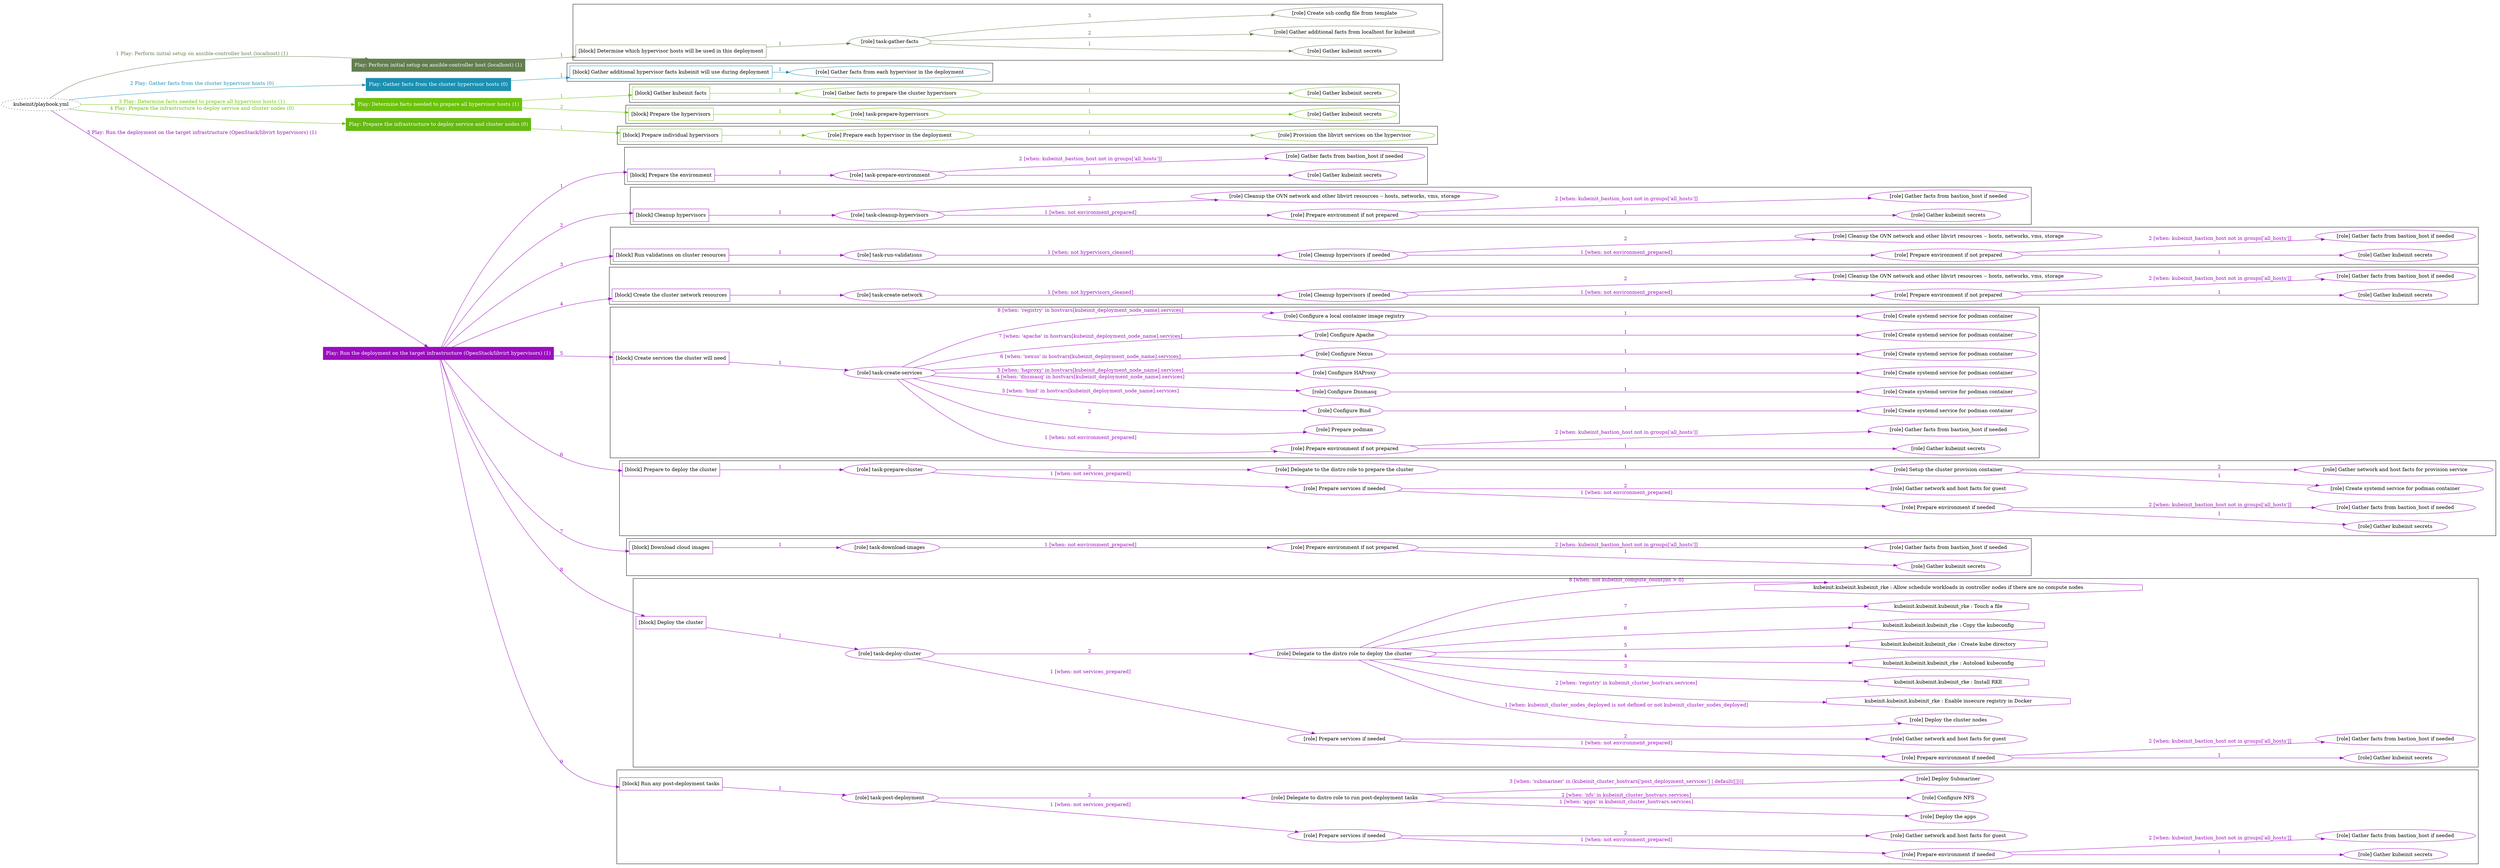 digraph {
	graph [concentrate=true ordering=in rankdir=LR ratio=fill]
	edge [esep=5 sep=10]
	"kubeinit/playbook.yml" [URL="/home/runner/work/kubeinit/kubeinit/kubeinit/playbook.yml" id=playbook_6aa95a38 style=dotted]
	"kubeinit/playbook.yml" -> play_023f2e2a [label="1 Play: Perform initial setup on ansible-controller host (localhost) (1)" color="#627e4e" fontcolor="#627e4e" id=edge_play_023f2e2a labeltooltip="1 Play: Perform initial setup on ansible-controller host (localhost) (1)" tooltip="1 Play: Perform initial setup on ansible-controller host (localhost) (1)"]
	subgraph "Play: Perform initial setup on ansible-controller host (localhost) (1)" {
		play_023f2e2a [label="Play: Perform initial setup on ansible-controller host (localhost) (1)" URL="/home/runner/work/kubeinit/kubeinit/kubeinit/playbook.yml" color="#627e4e" fontcolor="#ffffff" id=play_023f2e2a shape=box style=filled tooltip=localhost]
		play_023f2e2a -> block_2e078251 [label=1 color="#627e4e" fontcolor="#627e4e" id=edge_block_2e078251 labeltooltip=1 tooltip=1]
		subgraph cluster_block_2e078251 {
			block_2e078251 [label="[block] Determine which hypervisor hosts will be used in this deployment" URL="/home/runner/work/kubeinit/kubeinit/kubeinit/playbook.yml" color="#627e4e" id=block_2e078251 labeltooltip="Determine which hypervisor hosts will be used in this deployment" shape=box tooltip="Determine which hypervisor hosts will be used in this deployment"]
			block_2e078251 -> role_6720a172 [label="1 " color="#627e4e" fontcolor="#627e4e" id=edge_role_6720a172 labeltooltip="1 " tooltip="1 "]
			subgraph "task-gather-facts" {
				role_6720a172 [label="[role] task-gather-facts" URL="/home/runner/work/kubeinit/kubeinit/kubeinit/playbook.yml" color="#627e4e" id=role_6720a172 tooltip="task-gather-facts"]
				role_6720a172 -> role_5cf2b50c [label="1 " color="#627e4e" fontcolor="#627e4e" id=edge_role_5cf2b50c labeltooltip="1 " tooltip="1 "]
				subgraph "Gather kubeinit secrets" {
					role_5cf2b50c [label="[role] Gather kubeinit secrets" URL="/home/runner/.ansible/collections/ansible_collections/kubeinit/kubeinit/roles/kubeinit_prepare/tasks/build_hypervisors_group.yml" color="#627e4e" id=role_5cf2b50c tooltip="Gather kubeinit secrets"]
				}
				role_6720a172 -> role_8bf549d3 [label="2 " color="#627e4e" fontcolor="#627e4e" id=edge_role_8bf549d3 labeltooltip="2 " tooltip="2 "]
				subgraph "Gather additional facts from localhost for kubeinit" {
					role_8bf549d3 [label="[role] Gather additional facts from localhost for kubeinit" URL="/home/runner/.ansible/collections/ansible_collections/kubeinit/kubeinit/roles/kubeinit_prepare/tasks/build_hypervisors_group.yml" color="#627e4e" id=role_8bf549d3 tooltip="Gather additional facts from localhost for kubeinit"]
				}
				role_6720a172 -> role_19957860 [label="3 " color="#627e4e" fontcolor="#627e4e" id=edge_role_19957860 labeltooltip="3 " tooltip="3 "]
				subgraph "Create ssh config file from template" {
					role_19957860 [label="[role] Create ssh config file from template" URL="/home/runner/.ansible/collections/ansible_collections/kubeinit/kubeinit/roles/kubeinit_prepare/tasks/build_hypervisors_group.yml" color="#627e4e" id=role_19957860 tooltip="Create ssh config file from template"]
				}
			}
		}
	}
	"kubeinit/playbook.yml" -> play_3ab538ee [label="2 Play: Gather facts from the cluster hypervisor hosts (0)" color="#1b8fb1" fontcolor="#1b8fb1" id=edge_play_3ab538ee labeltooltip="2 Play: Gather facts from the cluster hypervisor hosts (0)" tooltip="2 Play: Gather facts from the cluster hypervisor hosts (0)"]
	subgraph "Play: Gather facts from the cluster hypervisor hosts (0)" {
		play_3ab538ee [label="Play: Gather facts from the cluster hypervisor hosts (0)" URL="/home/runner/work/kubeinit/kubeinit/kubeinit/playbook.yml" color="#1b8fb1" fontcolor="#ffffff" id=play_3ab538ee shape=box style=filled tooltip="Play: Gather facts from the cluster hypervisor hosts (0)"]
		play_3ab538ee -> block_a1a06da7 [label=1 color="#1b8fb1" fontcolor="#1b8fb1" id=edge_block_a1a06da7 labeltooltip=1 tooltip=1]
		subgraph cluster_block_a1a06da7 {
			block_a1a06da7 [label="[block] Gather additional hypervisor facts kubeinit will use during deployment" URL="/home/runner/work/kubeinit/kubeinit/kubeinit/playbook.yml" color="#1b8fb1" id=block_a1a06da7 labeltooltip="Gather additional hypervisor facts kubeinit will use during deployment" shape=box tooltip="Gather additional hypervisor facts kubeinit will use during deployment"]
			block_a1a06da7 -> role_48fa3397 [label="1 " color="#1b8fb1" fontcolor="#1b8fb1" id=edge_role_48fa3397 labeltooltip="1 " tooltip="1 "]
			subgraph "Gather facts from each hypervisor in the deployment" {
				role_48fa3397 [label="[role] Gather facts from each hypervisor in the deployment" URL="/home/runner/work/kubeinit/kubeinit/kubeinit/playbook.yml" color="#1b8fb1" id=role_48fa3397 tooltip="Gather facts from each hypervisor in the deployment"]
			}
		}
	}
	"kubeinit/playbook.yml" -> play_9a60cc6b [label="3 Play: Determine facts needed to prepare all hypervisor hosts (1)" color="#6bc20a" fontcolor="#6bc20a" id=edge_play_9a60cc6b labeltooltip="3 Play: Determine facts needed to prepare all hypervisor hosts (1)" tooltip="3 Play: Determine facts needed to prepare all hypervisor hosts (1)"]
	subgraph "Play: Determine facts needed to prepare all hypervisor hosts (1)" {
		play_9a60cc6b [label="Play: Determine facts needed to prepare all hypervisor hosts (1)" URL="/home/runner/work/kubeinit/kubeinit/kubeinit/playbook.yml" color="#6bc20a" fontcolor="#ffffff" id=play_9a60cc6b shape=box style=filled tooltip=localhost]
		play_9a60cc6b -> block_4eb46446 [label=1 color="#6bc20a" fontcolor="#6bc20a" id=edge_block_4eb46446 labeltooltip=1 tooltip=1]
		subgraph cluster_block_4eb46446 {
			block_4eb46446 [label="[block] Gather kubeinit facts" URL="/home/runner/work/kubeinit/kubeinit/kubeinit/playbook.yml" color="#6bc20a" id=block_4eb46446 labeltooltip="Gather kubeinit facts" shape=box tooltip="Gather kubeinit facts"]
			block_4eb46446 -> role_22dc2eaa [label="1 " color="#6bc20a" fontcolor="#6bc20a" id=edge_role_22dc2eaa labeltooltip="1 " tooltip="1 "]
			subgraph "Gather facts to prepare the cluster hypervisors" {
				role_22dc2eaa [label="[role] Gather facts to prepare the cluster hypervisors" URL="/home/runner/work/kubeinit/kubeinit/kubeinit/playbook.yml" color="#6bc20a" id=role_22dc2eaa tooltip="Gather facts to prepare the cluster hypervisors"]
				role_22dc2eaa -> role_4f2496e3 [label="1 " color="#6bc20a" fontcolor="#6bc20a" id=edge_role_4f2496e3 labeltooltip="1 " tooltip="1 "]
				subgraph "Gather kubeinit secrets" {
					role_4f2496e3 [label="[role] Gather kubeinit secrets" URL="/home/runner/.ansible/collections/ansible_collections/kubeinit/kubeinit/roles/kubeinit_prepare/tasks/gather_kubeinit_facts.yml" color="#6bc20a" id=role_4f2496e3 tooltip="Gather kubeinit secrets"]
				}
			}
		}
		play_9a60cc6b -> block_99952735 [label=2 color="#6bc20a" fontcolor="#6bc20a" id=edge_block_99952735 labeltooltip=2 tooltip=2]
		subgraph cluster_block_99952735 {
			block_99952735 [label="[block] Prepare the hypervisors" URL="/home/runner/work/kubeinit/kubeinit/kubeinit/playbook.yml" color="#6bc20a" id=block_99952735 labeltooltip="Prepare the hypervisors" shape=box tooltip="Prepare the hypervisors"]
			block_99952735 -> role_7e242115 [label="1 " color="#6bc20a" fontcolor="#6bc20a" id=edge_role_7e242115 labeltooltip="1 " tooltip="1 "]
			subgraph "task-prepare-hypervisors" {
				role_7e242115 [label="[role] task-prepare-hypervisors" URL="/home/runner/work/kubeinit/kubeinit/kubeinit/playbook.yml" color="#6bc20a" id=role_7e242115 tooltip="task-prepare-hypervisors"]
				role_7e242115 -> role_2a9f61bc [label="1 " color="#6bc20a" fontcolor="#6bc20a" id=edge_role_2a9f61bc labeltooltip="1 " tooltip="1 "]
				subgraph "Gather kubeinit secrets" {
					role_2a9f61bc [label="[role] Gather kubeinit secrets" URL="/home/runner/.ansible/collections/ansible_collections/kubeinit/kubeinit/roles/kubeinit_prepare/tasks/gather_kubeinit_facts.yml" color="#6bc20a" id=role_2a9f61bc tooltip="Gather kubeinit secrets"]
				}
			}
		}
	}
	"kubeinit/playbook.yml" -> play_86ed5527 [label="4 Play: Prepare the infrastructure to deploy service and cluster nodes (0)" color="#66b913" fontcolor="#66b913" id=edge_play_86ed5527 labeltooltip="4 Play: Prepare the infrastructure to deploy service and cluster nodes (0)" tooltip="4 Play: Prepare the infrastructure to deploy service and cluster nodes (0)"]
	subgraph "Play: Prepare the infrastructure to deploy service and cluster nodes (0)" {
		play_86ed5527 [label="Play: Prepare the infrastructure to deploy service and cluster nodes (0)" URL="/home/runner/work/kubeinit/kubeinit/kubeinit/playbook.yml" color="#66b913" fontcolor="#ffffff" id=play_86ed5527 shape=box style=filled tooltip="Play: Prepare the infrastructure to deploy service and cluster nodes (0)"]
		play_86ed5527 -> block_0d3d04eb [label=1 color="#66b913" fontcolor="#66b913" id=edge_block_0d3d04eb labeltooltip=1 tooltip=1]
		subgraph cluster_block_0d3d04eb {
			block_0d3d04eb [label="[block] Prepare individual hypervisors" URL="/home/runner/work/kubeinit/kubeinit/kubeinit/playbook.yml" color="#66b913" id=block_0d3d04eb labeltooltip="Prepare individual hypervisors" shape=box tooltip="Prepare individual hypervisors"]
			block_0d3d04eb -> role_dd8fefa9 [label="1 " color="#66b913" fontcolor="#66b913" id=edge_role_dd8fefa9 labeltooltip="1 " tooltip="1 "]
			subgraph "Prepare each hypervisor in the deployment" {
				role_dd8fefa9 [label="[role] Prepare each hypervisor in the deployment" URL="/home/runner/work/kubeinit/kubeinit/kubeinit/playbook.yml" color="#66b913" id=role_dd8fefa9 tooltip="Prepare each hypervisor in the deployment"]
				role_dd8fefa9 -> role_3352e4d0 [label="1 " color="#66b913" fontcolor="#66b913" id=edge_role_3352e4d0 labeltooltip="1 " tooltip="1 "]
				subgraph "Provision the libvirt services on the hypervisor" {
					role_3352e4d0 [label="[role] Provision the libvirt services on the hypervisor" URL="/home/runner/.ansible/collections/ansible_collections/kubeinit/kubeinit/roles/kubeinit_prepare/tasks/prepare_hypervisor.yml" color="#66b913" id=role_3352e4d0 tooltip="Provision the libvirt services on the hypervisor"]
				}
			}
		}
	}
	"kubeinit/playbook.yml" -> play_b7e6e8a7 [label="5 Play: Run the deployment on the target infrastructure (OpenStack/libvirt hypervisors) (1)" color="#9c0cc0" fontcolor="#9c0cc0" id=edge_play_b7e6e8a7 labeltooltip="5 Play: Run the deployment on the target infrastructure (OpenStack/libvirt hypervisors) (1)" tooltip="5 Play: Run the deployment on the target infrastructure (OpenStack/libvirt hypervisors) (1)"]
	subgraph "Play: Run the deployment on the target infrastructure (OpenStack/libvirt hypervisors) (1)" {
		play_b7e6e8a7 [label="Play: Run the deployment on the target infrastructure (OpenStack/libvirt hypervisors) (1)" URL="/home/runner/work/kubeinit/kubeinit/kubeinit/playbook.yml" color="#9c0cc0" fontcolor="#ffffff" id=play_b7e6e8a7 shape=box style=filled tooltip=localhost]
		play_b7e6e8a7 -> block_db11d68d [label=1 color="#9c0cc0" fontcolor="#9c0cc0" id=edge_block_db11d68d labeltooltip=1 tooltip=1]
		subgraph cluster_block_db11d68d {
			block_db11d68d [label="[block] Prepare the environment" URL="/home/runner/work/kubeinit/kubeinit/kubeinit/playbook.yml" color="#9c0cc0" id=block_db11d68d labeltooltip="Prepare the environment" shape=box tooltip="Prepare the environment"]
			block_db11d68d -> role_a50e96be [label="1 " color="#9c0cc0" fontcolor="#9c0cc0" id=edge_role_a50e96be labeltooltip="1 " tooltip="1 "]
			subgraph "task-prepare-environment" {
				role_a50e96be [label="[role] task-prepare-environment" URL="/home/runner/work/kubeinit/kubeinit/kubeinit/playbook.yml" color="#9c0cc0" id=role_a50e96be tooltip="task-prepare-environment"]
				role_a50e96be -> role_975e2d91 [label="1 " color="#9c0cc0" fontcolor="#9c0cc0" id=edge_role_975e2d91 labeltooltip="1 " tooltip="1 "]
				subgraph "Gather kubeinit secrets" {
					role_975e2d91 [label="[role] Gather kubeinit secrets" URL="/home/runner/.ansible/collections/ansible_collections/kubeinit/kubeinit/roles/kubeinit_prepare/tasks/gather_kubeinit_facts.yml" color="#9c0cc0" id=role_975e2d91 tooltip="Gather kubeinit secrets"]
				}
				role_a50e96be -> role_62cd5546 [label="2 [when: kubeinit_bastion_host not in groups['all_hosts']]" color="#9c0cc0" fontcolor="#9c0cc0" id=edge_role_62cd5546 labeltooltip="2 [when: kubeinit_bastion_host not in groups['all_hosts']]" tooltip="2 [when: kubeinit_bastion_host not in groups['all_hosts']]"]
				subgraph "Gather facts from bastion_host if needed" {
					role_62cd5546 [label="[role] Gather facts from bastion_host if needed" URL="/home/runner/.ansible/collections/ansible_collections/kubeinit/kubeinit/roles/kubeinit_prepare/tasks/main.yml" color="#9c0cc0" id=role_62cd5546 tooltip="Gather facts from bastion_host if needed"]
				}
			}
		}
		play_b7e6e8a7 -> block_edac93ad [label=2 color="#9c0cc0" fontcolor="#9c0cc0" id=edge_block_edac93ad labeltooltip=2 tooltip=2]
		subgraph cluster_block_edac93ad {
			block_edac93ad [label="[block] Cleanup hypervisors" URL="/home/runner/work/kubeinit/kubeinit/kubeinit/playbook.yml" color="#9c0cc0" id=block_edac93ad labeltooltip="Cleanup hypervisors" shape=box tooltip="Cleanup hypervisors"]
			block_edac93ad -> role_6d0d9f85 [label="1 " color="#9c0cc0" fontcolor="#9c0cc0" id=edge_role_6d0d9f85 labeltooltip="1 " tooltip="1 "]
			subgraph "task-cleanup-hypervisors" {
				role_6d0d9f85 [label="[role] task-cleanup-hypervisors" URL="/home/runner/work/kubeinit/kubeinit/kubeinit/playbook.yml" color="#9c0cc0" id=role_6d0d9f85 tooltip="task-cleanup-hypervisors"]
				role_6d0d9f85 -> role_2a30608e [label="1 [when: not environment_prepared]" color="#9c0cc0" fontcolor="#9c0cc0" id=edge_role_2a30608e labeltooltip="1 [when: not environment_prepared]" tooltip="1 [when: not environment_prepared]"]
				subgraph "Prepare environment if not prepared" {
					role_2a30608e [label="[role] Prepare environment if not prepared" URL="/home/runner/.ansible/collections/ansible_collections/kubeinit/kubeinit/roles/kubeinit_libvirt/tasks/cleanup_hypervisors.yml" color="#9c0cc0" id=role_2a30608e tooltip="Prepare environment if not prepared"]
					role_2a30608e -> role_7486ce44 [label="1 " color="#9c0cc0" fontcolor="#9c0cc0" id=edge_role_7486ce44 labeltooltip="1 " tooltip="1 "]
					subgraph "Gather kubeinit secrets" {
						role_7486ce44 [label="[role] Gather kubeinit secrets" URL="/home/runner/.ansible/collections/ansible_collections/kubeinit/kubeinit/roles/kubeinit_prepare/tasks/gather_kubeinit_facts.yml" color="#9c0cc0" id=role_7486ce44 tooltip="Gather kubeinit secrets"]
					}
					role_2a30608e -> role_e6f9bd61 [label="2 [when: kubeinit_bastion_host not in groups['all_hosts']]" color="#9c0cc0" fontcolor="#9c0cc0" id=edge_role_e6f9bd61 labeltooltip="2 [when: kubeinit_bastion_host not in groups['all_hosts']]" tooltip="2 [when: kubeinit_bastion_host not in groups['all_hosts']]"]
					subgraph "Gather facts from bastion_host if needed" {
						role_e6f9bd61 [label="[role] Gather facts from bastion_host if needed" URL="/home/runner/.ansible/collections/ansible_collections/kubeinit/kubeinit/roles/kubeinit_prepare/tasks/main.yml" color="#9c0cc0" id=role_e6f9bd61 tooltip="Gather facts from bastion_host if needed"]
					}
				}
				role_6d0d9f85 -> role_210a3491 [label="2 " color="#9c0cc0" fontcolor="#9c0cc0" id=edge_role_210a3491 labeltooltip="2 " tooltip="2 "]
				subgraph "Cleanup the OVN network and other libvirt resources -- hosts, networks, vms, storage" {
					role_210a3491 [label="[role] Cleanup the OVN network and other libvirt resources -- hosts, networks, vms, storage" URL="/home/runner/.ansible/collections/ansible_collections/kubeinit/kubeinit/roles/kubeinit_libvirt/tasks/cleanup_hypervisors.yml" color="#9c0cc0" id=role_210a3491 tooltip="Cleanup the OVN network and other libvirt resources -- hosts, networks, vms, storage"]
				}
			}
		}
		play_b7e6e8a7 -> block_bcb125bb [label=3 color="#9c0cc0" fontcolor="#9c0cc0" id=edge_block_bcb125bb labeltooltip=3 tooltip=3]
		subgraph cluster_block_bcb125bb {
			block_bcb125bb [label="[block] Run validations on cluster resources" URL="/home/runner/work/kubeinit/kubeinit/kubeinit/playbook.yml" color="#9c0cc0" id=block_bcb125bb labeltooltip="Run validations on cluster resources" shape=box tooltip="Run validations on cluster resources"]
			block_bcb125bb -> role_938509a2 [label="1 " color="#9c0cc0" fontcolor="#9c0cc0" id=edge_role_938509a2 labeltooltip="1 " tooltip="1 "]
			subgraph "task-run-validations" {
				role_938509a2 [label="[role] task-run-validations" URL="/home/runner/work/kubeinit/kubeinit/kubeinit/playbook.yml" color="#9c0cc0" id=role_938509a2 tooltip="task-run-validations"]
				role_938509a2 -> role_5259595b [label="1 [when: not hypervisors_cleaned]" color="#9c0cc0" fontcolor="#9c0cc0" id=edge_role_5259595b labeltooltip="1 [when: not hypervisors_cleaned]" tooltip="1 [when: not hypervisors_cleaned]"]
				subgraph "Cleanup hypervisors if needed" {
					role_5259595b [label="[role] Cleanup hypervisors if needed" URL="/home/runner/.ansible/collections/ansible_collections/kubeinit/kubeinit/roles/kubeinit_validations/tasks/main.yml" color="#9c0cc0" id=role_5259595b tooltip="Cleanup hypervisors if needed"]
					role_5259595b -> role_bb5d4601 [label="1 [when: not environment_prepared]" color="#9c0cc0" fontcolor="#9c0cc0" id=edge_role_bb5d4601 labeltooltip="1 [when: not environment_prepared]" tooltip="1 [when: not environment_prepared]"]
					subgraph "Prepare environment if not prepared" {
						role_bb5d4601 [label="[role] Prepare environment if not prepared" URL="/home/runner/.ansible/collections/ansible_collections/kubeinit/kubeinit/roles/kubeinit_libvirt/tasks/cleanup_hypervisors.yml" color="#9c0cc0" id=role_bb5d4601 tooltip="Prepare environment if not prepared"]
						role_bb5d4601 -> role_985fb1da [label="1 " color="#9c0cc0" fontcolor="#9c0cc0" id=edge_role_985fb1da labeltooltip="1 " tooltip="1 "]
						subgraph "Gather kubeinit secrets" {
							role_985fb1da [label="[role] Gather kubeinit secrets" URL="/home/runner/.ansible/collections/ansible_collections/kubeinit/kubeinit/roles/kubeinit_prepare/tasks/gather_kubeinit_facts.yml" color="#9c0cc0" id=role_985fb1da tooltip="Gather kubeinit secrets"]
						}
						role_bb5d4601 -> role_ca2c4765 [label="2 [when: kubeinit_bastion_host not in groups['all_hosts']]" color="#9c0cc0" fontcolor="#9c0cc0" id=edge_role_ca2c4765 labeltooltip="2 [when: kubeinit_bastion_host not in groups['all_hosts']]" tooltip="2 [when: kubeinit_bastion_host not in groups['all_hosts']]"]
						subgraph "Gather facts from bastion_host if needed" {
							role_ca2c4765 [label="[role] Gather facts from bastion_host if needed" URL="/home/runner/.ansible/collections/ansible_collections/kubeinit/kubeinit/roles/kubeinit_prepare/tasks/main.yml" color="#9c0cc0" id=role_ca2c4765 tooltip="Gather facts from bastion_host if needed"]
						}
					}
					role_5259595b -> role_605ef02a [label="2 " color="#9c0cc0" fontcolor="#9c0cc0" id=edge_role_605ef02a labeltooltip="2 " tooltip="2 "]
					subgraph "Cleanup the OVN network and other libvirt resources -- hosts, networks, vms, storage" {
						role_605ef02a [label="[role] Cleanup the OVN network and other libvirt resources -- hosts, networks, vms, storage" URL="/home/runner/.ansible/collections/ansible_collections/kubeinit/kubeinit/roles/kubeinit_libvirt/tasks/cleanup_hypervisors.yml" color="#9c0cc0" id=role_605ef02a tooltip="Cleanup the OVN network and other libvirt resources -- hosts, networks, vms, storage"]
					}
				}
			}
		}
		play_b7e6e8a7 -> block_bb800ce1 [label=4 color="#9c0cc0" fontcolor="#9c0cc0" id=edge_block_bb800ce1 labeltooltip=4 tooltip=4]
		subgraph cluster_block_bb800ce1 {
			block_bb800ce1 [label="[block] Create the cluster network resources" URL="/home/runner/work/kubeinit/kubeinit/kubeinit/playbook.yml" color="#9c0cc0" id=block_bb800ce1 labeltooltip="Create the cluster network resources" shape=box tooltip="Create the cluster network resources"]
			block_bb800ce1 -> role_e309800f [label="1 " color="#9c0cc0" fontcolor="#9c0cc0" id=edge_role_e309800f labeltooltip="1 " tooltip="1 "]
			subgraph "task-create-network" {
				role_e309800f [label="[role] task-create-network" URL="/home/runner/work/kubeinit/kubeinit/kubeinit/playbook.yml" color="#9c0cc0" id=role_e309800f tooltip="task-create-network"]
				role_e309800f -> role_58a62142 [label="1 [when: not hypervisors_cleaned]" color="#9c0cc0" fontcolor="#9c0cc0" id=edge_role_58a62142 labeltooltip="1 [when: not hypervisors_cleaned]" tooltip="1 [when: not hypervisors_cleaned]"]
				subgraph "Cleanup hypervisors if needed" {
					role_58a62142 [label="[role] Cleanup hypervisors if needed" URL="/home/runner/.ansible/collections/ansible_collections/kubeinit/kubeinit/roles/kubeinit_libvirt/tasks/create_network.yml" color="#9c0cc0" id=role_58a62142 tooltip="Cleanup hypervisors if needed"]
					role_58a62142 -> role_60387a9b [label="1 [when: not environment_prepared]" color="#9c0cc0" fontcolor="#9c0cc0" id=edge_role_60387a9b labeltooltip="1 [when: not environment_prepared]" tooltip="1 [when: not environment_prepared]"]
					subgraph "Prepare environment if not prepared" {
						role_60387a9b [label="[role] Prepare environment if not prepared" URL="/home/runner/.ansible/collections/ansible_collections/kubeinit/kubeinit/roles/kubeinit_libvirt/tasks/cleanup_hypervisors.yml" color="#9c0cc0" id=role_60387a9b tooltip="Prepare environment if not prepared"]
						role_60387a9b -> role_e5de6788 [label="1 " color="#9c0cc0" fontcolor="#9c0cc0" id=edge_role_e5de6788 labeltooltip="1 " tooltip="1 "]
						subgraph "Gather kubeinit secrets" {
							role_e5de6788 [label="[role] Gather kubeinit secrets" URL="/home/runner/.ansible/collections/ansible_collections/kubeinit/kubeinit/roles/kubeinit_prepare/tasks/gather_kubeinit_facts.yml" color="#9c0cc0" id=role_e5de6788 tooltip="Gather kubeinit secrets"]
						}
						role_60387a9b -> role_8dc543c4 [label="2 [when: kubeinit_bastion_host not in groups['all_hosts']]" color="#9c0cc0" fontcolor="#9c0cc0" id=edge_role_8dc543c4 labeltooltip="2 [when: kubeinit_bastion_host not in groups['all_hosts']]" tooltip="2 [when: kubeinit_bastion_host not in groups['all_hosts']]"]
						subgraph "Gather facts from bastion_host if needed" {
							role_8dc543c4 [label="[role] Gather facts from bastion_host if needed" URL="/home/runner/.ansible/collections/ansible_collections/kubeinit/kubeinit/roles/kubeinit_prepare/tasks/main.yml" color="#9c0cc0" id=role_8dc543c4 tooltip="Gather facts from bastion_host if needed"]
						}
					}
					role_58a62142 -> role_a435dd9e [label="2 " color="#9c0cc0" fontcolor="#9c0cc0" id=edge_role_a435dd9e labeltooltip="2 " tooltip="2 "]
					subgraph "Cleanup the OVN network and other libvirt resources -- hosts, networks, vms, storage" {
						role_a435dd9e [label="[role] Cleanup the OVN network and other libvirt resources -- hosts, networks, vms, storage" URL="/home/runner/.ansible/collections/ansible_collections/kubeinit/kubeinit/roles/kubeinit_libvirt/tasks/cleanup_hypervisors.yml" color="#9c0cc0" id=role_a435dd9e tooltip="Cleanup the OVN network and other libvirt resources -- hosts, networks, vms, storage"]
					}
				}
			}
		}
		play_b7e6e8a7 -> block_65d23900 [label=5 color="#9c0cc0" fontcolor="#9c0cc0" id=edge_block_65d23900 labeltooltip=5 tooltip=5]
		subgraph cluster_block_65d23900 {
			block_65d23900 [label="[block] Create services the cluster will need" URL="/home/runner/work/kubeinit/kubeinit/kubeinit/playbook.yml" color="#9c0cc0" id=block_65d23900 labeltooltip="Create services the cluster will need" shape=box tooltip="Create services the cluster will need"]
			block_65d23900 -> role_d8b7664b [label="1 " color="#9c0cc0" fontcolor="#9c0cc0" id=edge_role_d8b7664b labeltooltip="1 " tooltip="1 "]
			subgraph "task-create-services" {
				role_d8b7664b [label="[role] task-create-services" URL="/home/runner/work/kubeinit/kubeinit/kubeinit/playbook.yml" color="#9c0cc0" id=role_d8b7664b tooltip="task-create-services"]
				role_d8b7664b -> role_04d52580 [label="1 [when: not environment_prepared]" color="#9c0cc0" fontcolor="#9c0cc0" id=edge_role_04d52580 labeltooltip="1 [when: not environment_prepared]" tooltip="1 [when: not environment_prepared]"]
				subgraph "Prepare environment if not prepared" {
					role_04d52580 [label="[role] Prepare environment if not prepared" URL="/home/runner/.ansible/collections/ansible_collections/kubeinit/kubeinit/roles/kubeinit_services/tasks/main.yml" color="#9c0cc0" id=role_04d52580 tooltip="Prepare environment if not prepared"]
					role_04d52580 -> role_fc45dec1 [label="1 " color="#9c0cc0" fontcolor="#9c0cc0" id=edge_role_fc45dec1 labeltooltip="1 " tooltip="1 "]
					subgraph "Gather kubeinit secrets" {
						role_fc45dec1 [label="[role] Gather kubeinit secrets" URL="/home/runner/.ansible/collections/ansible_collections/kubeinit/kubeinit/roles/kubeinit_prepare/tasks/gather_kubeinit_facts.yml" color="#9c0cc0" id=role_fc45dec1 tooltip="Gather kubeinit secrets"]
					}
					role_04d52580 -> role_6928649b [label="2 [when: kubeinit_bastion_host not in groups['all_hosts']]" color="#9c0cc0" fontcolor="#9c0cc0" id=edge_role_6928649b labeltooltip="2 [when: kubeinit_bastion_host not in groups['all_hosts']]" tooltip="2 [when: kubeinit_bastion_host not in groups['all_hosts']]"]
					subgraph "Gather facts from bastion_host if needed" {
						role_6928649b [label="[role] Gather facts from bastion_host if needed" URL="/home/runner/.ansible/collections/ansible_collections/kubeinit/kubeinit/roles/kubeinit_prepare/tasks/main.yml" color="#9c0cc0" id=role_6928649b tooltip="Gather facts from bastion_host if needed"]
					}
				}
				role_d8b7664b -> role_3462acfe [label="2 " color="#9c0cc0" fontcolor="#9c0cc0" id=edge_role_3462acfe labeltooltip="2 " tooltip="2 "]
				subgraph "Prepare podman" {
					role_3462acfe [label="[role] Prepare podman" URL="/home/runner/.ansible/collections/ansible_collections/kubeinit/kubeinit/roles/kubeinit_services/tasks/00_create_service_pod.yml" color="#9c0cc0" id=role_3462acfe tooltip="Prepare podman"]
				}
				role_d8b7664b -> role_a6ac2731 [label="3 [when: 'bind' in hostvars[kubeinit_deployment_node_name].services]" color="#9c0cc0" fontcolor="#9c0cc0" id=edge_role_a6ac2731 labeltooltip="3 [when: 'bind' in hostvars[kubeinit_deployment_node_name].services]" tooltip="3 [when: 'bind' in hostvars[kubeinit_deployment_node_name].services]"]
				subgraph "Configure Bind" {
					role_a6ac2731 [label="[role] Configure Bind" URL="/home/runner/.ansible/collections/ansible_collections/kubeinit/kubeinit/roles/kubeinit_services/tasks/start_services_containers.yml" color="#9c0cc0" id=role_a6ac2731 tooltip="Configure Bind"]
					role_a6ac2731 -> role_61e52252 [label="1 " color="#9c0cc0" fontcolor="#9c0cc0" id=edge_role_61e52252 labeltooltip="1 " tooltip="1 "]
					subgraph "Create systemd service for podman container" {
						role_61e52252 [label="[role] Create systemd service for podman container" URL="/home/runner/.ansible/collections/ansible_collections/kubeinit/kubeinit/roles/kubeinit_bind/tasks/main.yml" color="#9c0cc0" id=role_61e52252 tooltip="Create systemd service for podman container"]
					}
				}
				role_d8b7664b -> role_fbdf5504 [label="4 [when: 'dnsmasq' in hostvars[kubeinit_deployment_node_name].services]" color="#9c0cc0" fontcolor="#9c0cc0" id=edge_role_fbdf5504 labeltooltip="4 [when: 'dnsmasq' in hostvars[kubeinit_deployment_node_name].services]" tooltip="4 [when: 'dnsmasq' in hostvars[kubeinit_deployment_node_name].services]"]
				subgraph "Configure Dnsmasq" {
					role_fbdf5504 [label="[role] Configure Dnsmasq" URL="/home/runner/.ansible/collections/ansible_collections/kubeinit/kubeinit/roles/kubeinit_services/tasks/start_services_containers.yml" color="#9c0cc0" id=role_fbdf5504 tooltip="Configure Dnsmasq"]
					role_fbdf5504 -> role_8c4fd195 [label="1 " color="#9c0cc0" fontcolor="#9c0cc0" id=edge_role_8c4fd195 labeltooltip="1 " tooltip="1 "]
					subgraph "Create systemd service for podman container" {
						role_8c4fd195 [label="[role] Create systemd service for podman container" URL="/home/runner/.ansible/collections/ansible_collections/kubeinit/kubeinit/roles/kubeinit_dnsmasq/tasks/main.yml" color="#9c0cc0" id=role_8c4fd195 tooltip="Create systemd service for podman container"]
					}
				}
				role_d8b7664b -> role_155b8d29 [label="5 [when: 'haproxy' in hostvars[kubeinit_deployment_node_name].services]" color="#9c0cc0" fontcolor="#9c0cc0" id=edge_role_155b8d29 labeltooltip="5 [when: 'haproxy' in hostvars[kubeinit_deployment_node_name].services]" tooltip="5 [when: 'haproxy' in hostvars[kubeinit_deployment_node_name].services]"]
				subgraph "Configure HAProxy" {
					role_155b8d29 [label="[role] Configure HAProxy" URL="/home/runner/.ansible/collections/ansible_collections/kubeinit/kubeinit/roles/kubeinit_services/tasks/start_services_containers.yml" color="#9c0cc0" id=role_155b8d29 tooltip="Configure HAProxy"]
					role_155b8d29 -> role_1c5d287f [label="1 " color="#9c0cc0" fontcolor="#9c0cc0" id=edge_role_1c5d287f labeltooltip="1 " tooltip="1 "]
					subgraph "Create systemd service for podman container" {
						role_1c5d287f [label="[role] Create systemd service for podman container" URL="/home/runner/.ansible/collections/ansible_collections/kubeinit/kubeinit/roles/kubeinit_haproxy/tasks/main.yml" color="#9c0cc0" id=role_1c5d287f tooltip="Create systemd service for podman container"]
					}
				}
				role_d8b7664b -> role_432da0c2 [label="6 [when: 'nexus' in hostvars[kubeinit_deployment_node_name].services]" color="#9c0cc0" fontcolor="#9c0cc0" id=edge_role_432da0c2 labeltooltip="6 [when: 'nexus' in hostvars[kubeinit_deployment_node_name].services]" tooltip="6 [when: 'nexus' in hostvars[kubeinit_deployment_node_name].services]"]
				subgraph "Configure Nexus" {
					role_432da0c2 [label="[role] Configure Nexus" URL="/home/runner/.ansible/collections/ansible_collections/kubeinit/kubeinit/roles/kubeinit_services/tasks/start_services_containers.yml" color="#9c0cc0" id=role_432da0c2 tooltip="Configure Nexus"]
					role_432da0c2 -> role_df45cf1f [label="1 " color="#9c0cc0" fontcolor="#9c0cc0" id=edge_role_df45cf1f labeltooltip="1 " tooltip="1 "]
					subgraph "Create systemd service for podman container" {
						role_df45cf1f [label="[role] Create systemd service for podman container" URL="/home/runner/.ansible/collections/ansible_collections/kubeinit/kubeinit/roles/kubeinit_nexus/tasks/main.yml" color="#9c0cc0" id=role_df45cf1f tooltip="Create systemd service for podman container"]
					}
				}
				role_d8b7664b -> role_fce2f04e [label="7 [when: 'apache' in hostvars[kubeinit_deployment_node_name].services]" color="#9c0cc0" fontcolor="#9c0cc0" id=edge_role_fce2f04e labeltooltip="7 [when: 'apache' in hostvars[kubeinit_deployment_node_name].services]" tooltip="7 [when: 'apache' in hostvars[kubeinit_deployment_node_name].services]"]
				subgraph "Configure Apache" {
					role_fce2f04e [label="[role] Configure Apache" URL="/home/runner/.ansible/collections/ansible_collections/kubeinit/kubeinit/roles/kubeinit_services/tasks/start_services_containers.yml" color="#9c0cc0" id=role_fce2f04e tooltip="Configure Apache"]
					role_fce2f04e -> role_4d773604 [label="1 " color="#9c0cc0" fontcolor="#9c0cc0" id=edge_role_4d773604 labeltooltip="1 " tooltip="1 "]
					subgraph "Create systemd service for podman container" {
						role_4d773604 [label="[role] Create systemd service for podman container" URL="/home/runner/.ansible/collections/ansible_collections/kubeinit/kubeinit/roles/kubeinit_apache/tasks/main.yml" color="#9c0cc0" id=role_4d773604 tooltip="Create systemd service for podman container"]
					}
				}
				role_d8b7664b -> role_e7717b2f [label="8 [when: 'registry' in hostvars[kubeinit_deployment_node_name].services]" color="#9c0cc0" fontcolor="#9c0cc0" id=edge_role_e7717b2f labeltooltip="8 [when: 'registry' in hostvars[kubeinit_deployment_node_name].services]" tooltip="8 [when: 'registry' in hostvars[kubeinit_deployment_node_name].services]"]
				subgraph "Configure a local container image registry" {
					role_e7717b2f [label="[role] Configure a local container image registry" URL="/home/runner/.ansible/collections/ansible_collections/kubeinit/kubeinit/roles/kubeinit_services/tasks/start_services_containers.yml" color="#9c0cc0" id=role_e7717b2f tooltip="Configure a local container image registry"]
					role_e7717b2f -> role_c7e29ff8 [label="1 " color="#9c0cc0" fontcolor="#9c0cc0" id=edge_role_c7e29ff8 labeltooltip="1 " tooltip="1 "]
					subgraph "Create systemd service for podman container" {
						role_c7e29ff8 [label="[role] Create systemd service for podman container" URL="/home/runner/.ansible/collections/ansible_collections/kubeinit/kubeinit/roles/kubeinit_registry/tasks/main.yml" color="#9c0cc0" id=role_c7e29ff8 tooltip="Create systemd service for podman container"]
					}
				}
			}
		}
		play_b7e6e8a7 -> block_ef5e100e [label=6 color="#9c0cc0" fontcolor="#9c0cc0" id=edge_block_ef5e100e labeltooltip=6 tooltip=6]
		subgraph cluster_block_ef5e100e {
			block_ef5e100e [label="[block] Prepare to deploy the cluster" URL="/home/runner/work/kubeinit/kubeinit/kubeinit/playbook.yml" color="#9c0cc0" id=block_ef5e100e labeltooltip="Prepare to deploy the cluster" shape=box tooltip="Prepare to deploy the cluster"]
			block_ef5e100e -> role_007088ba [label="1 " color="#9c0cc0" fontcolor="#9c0cc0" id=edge_role_007088ba labeltooltip="1 " tooltip="1 "]
			subgraph "task-prepare-cluster" {
				role_007088ba [label="[role] task-prepare-cluster" URL="/home/runner/work/kubeinit/kubeinit/kubeinit/playbook.yml" color="#9c0cc0" id=role_007088ba tooltip="task-prepare-cluster"]
				role_007088ba -> role_2c22ae7f [label="1 [when: not services_prepared]" color="#9c0cc0" fontcolor="#9c0cc0" id=edge_role_2c22ae7f labeltooltip="1 [when: not services_prepared]" tooltip="1 [when: not services_prepared]"]
				subgraph "Prepare services if needed" {
					role_2c22ae7f [label="[role] Prepare services if needed" URL="/home/runner/.ansible/collections/ansible_collections/kubeinit/kubeinit/roles/kubeinit_prepare/tasks/prepare_cluster.yml" color="#9c0cc0" id=role_2c22ae7f tooltip="Prepare services if needed"]
					role_2c22ae7f -> role_a9950071 [label="1 [when: not environment_prepared]" color="#9c0cc0" fontcolor="#9c0cc0" id=edge_role_a9950071 labeltooltip="1 [when: not environment_prepared]" tooltip="1 [when: not environment_prepared]"]
					subgraph "Prepare environment if needed" {
						role_a9950071 [label="[role] Prepare environment if needed" URL="/home/runner/.ansible/collections/ansible_collections/kubeinit/kubeinit/roles/kubeinit_services/tasks/prepare_services.yml" color="#9c0cc0" id=role_a9950071 tooltip="Prepare environment if needed"]
						role_a9950071 -> role_a583665d [label="1 " color="#9c0cc0" fontcolor="#9c0cc0" id=edge_role_a583665d labeltooltip="1 " tooltip="1 "]
						subgraph "Gather kubeinit secrets" {
							role_a583665d [label="[role] Gather kubeinit secrets" URL="/home/runner/.ansible/collections/ansible_collections/kubeinit/kubeinit/roles/kubeinit_prepare/tasks/gather_kubeinit_facts.yml" color="#9c0cc0" id=role_a583665d tooltip="Gather kubeinit secrets"]
						}
						role_a9950071 -> role_76f3f23f [label="2 [when: kubeinit_bastion_host not in groups['all_hosts']]" color="#9c0cc0" fontcolor="#9c0cc0" id=edge_role_76f3f23f labeltooltip="2 [when: kubeinit_bastion_host not in groups['all_hosts']]" tooltip="2 [when: kubeinit_bastion_host not in groups['all_hosts']]"]
						subgraph "Gather facts from bastion_host if needed" {
							role_76f3f23f [label="[role] Gather facts from bastion_host if needed" URL="/home/runner/.ansible/collections/ansible_collections/kubeinit/kubeinit/roles/kubeinit_prepare/tasks/main.yml" color="#9c0cc0" id=role_76f3f23f tooltip="Gather facts from bastion_host if needed"]
						}
					}
					role_2c22ae7f -> role_642e6302 [label="2 " color="#9c0cc0" fontcolor="#9c0cc0" id=edge_role_642e6302 labeltooltip="2 " tooltip="2 "]
					subgraph "Gather network and host facts for guest" {
						role_642e6302 [label="[role] Gather network and host facts for guest" URL="/home/runner/.ansible/collections/ansible_collections/kubeinit/kubeinit/roles/kubeinit_services/tasks/prepare_services.yml" color="#9c0cc0" id=role_642e6302 tooltip="Gather network and host facts for guest"]
					}
				}
				role_007088ba -> role_78f1c1f9 [label="2 " color="#9c0cc0" fontcolor="#9c0cc0" id=edge_role_78f1c1f9 labeltooltip="2 " tooltip="2 "]
				subgraph "Delegate to the distro role to prepare the cluster" {
					role_78f1c1f9 [label="[role] Delegate to the distro role to prepare the cluster" URL="/home/runner/.ansible/collections/ansible_collections/kubeinit/kubeinit/roles/kubeinit_prepare/tasks/prepare_cluster.yml" color="#9c0cc0" id=role_78f1c1f9 tooltip="Delegate to the distro role to prepare the cluster"]
					role_78f1c1f9 -> role_a69a456f [label="1 " color="#9c0cc0" fontcolor="#9c0cc0" id=edge_role_a69a456f labeltooltip="1 " tooltip="1 "]
					subgraph "Setup the cluster provision container" {
						role_a69a456f [label="[role] Setup the cluster provision container" URL="/home/runner/.ansible/collections/ansible_collections/kubeinit/kubeinit/roles/kubeinit_rke/tasks/prepare_cluster.yml" color="#9c0cc0" id=role_a69a456f tooltip="Setup the cluster provision container"]
						role_a69a456f -> role_5e961583 [label="1 " color="#9c0cc0" fontcolor="#9c0cc0" id=edge_role_5e961583 labeltooltip="1 " tooltip="1 "]
						subgraph "Create systemd service for podman container" {
							role_5e961583 [label="[role] Create systemd service for podman container" URL="/home/runner/.ansible/collections/ansible_collections/kubeinit/kubeinit/roles/kubeinit_services/tasks/create_provision_container.yml" color="#9c0cc0" id=role_5e961583 tooltip="Create systemd service for podman container"]
						}
						role_a69a456f -> role_0c3f27ea [label="2 " color="#9c0cc0" fontcolor="#9c0cc0" id=edge_role_0c3f27ea labeltooltip="2 " tooltip="2 "]
						subgraph "Gather network and host facts for provision service" {
							role_0c3f27ea [label="[role] Gather network and host facts for provision service" URL="/home/runner/.ansible/collections/ansible_collections/kubeinit/kubeinit/roles/kubeinit_services/tasks/create_provision_container.yml" color="#9c0cc0" id=role_0c3f27ea tooltip="Gather network and host facts for provision service"]
						}
					}
				}
			}
		}
		play_b7e6e8a7 -> block_f1ebd266 [label=7 color="#9c0cc0" fontcolor="#9c0cc0" id=edge_block_f1ebd266 labeltooltip=7 tooltip=7]
		subgraph cluster_block_f1ebd266 {
			block_f1ebd266 [label="[block] Download cloud images" URL="/home/runner/work/kubeinit/kubeinit/kubeinit/playbook.yml" color="#9c0cc0" id=block_f1ebd266 labeltooltip="Download cloud images" shape=box tooltip="Download cloud images"]
			block_f1ebd266 -> role_58c41ff9 [label="1 " color="#9c0cc0" fontcolor="#9c0cc0" id=edge_role_58c41ff9 labeltooltip="1 " tooltip="1 "]
			subgraph "task-download-images" {
				role_58c41ff9 [label="[role] task-download-images" URL="/home/runner/work/kubeinit/kubeinit/kubeinit/playbook.yml" color="#9c0cc0" id=role_58c41ff9 tooltip="task-download-images"]
				role_58c41ff9 -> role_7c708d75 [label="1 [when: not environment_prepared]" color="#9c0cc0" fontcolor="#9c0cc0" id=edge_role_7c708d75 labeltooltip="1 [when: not environment_prepared]" tooltip="1 [when: not environment_prepared]"]
				subgraph "Prepare environment if not prepared" {
					role_7c708d75 [label="[role] Prepare environment if not prepared" URL="/home/runner/.ansible/collections/ansible_collections/kubeinit/kubeinit/roles/kubeinit_libvirt/tasks/download_cloud_images.yml" color="#9c0cc0" id=role_7c708d75 tooltip="Prepare environment if not prepared"]
					role_7c708d75 -> role_2de84224 [label="1 " color="#9c0cc0" fontcolor="#9c0cc0" id=edge_role_2de84224 labeltooltip="1 " tooltip="1 "]
					subgraph "Gather kubeinit secrets" {
						role_2de84224 [label="[role] Gather kubeinit secrets" URL="/home/runner/.ansible/collections/ansible_collections/kubeinit/kubeinit/roles/kubeinit_prepare/tasks/gather_kubeinit_facts.yml" color="#9c0cc0" id=role_2de84224 tooltip="Gather kubeinit secrets"]
					}
					role_7c708d75 -> role_743cdc48 [label="2 [when: kubeinit_bastion_host not in groups['all_hosts']]" color="#9c0cc0" fontcolor="#9c0cc0" id=edge_role_743cdc48 labeltooltip="2 [when: kubeinit_bastion_host not in groups['all_hosts']]" tooltip="2 [when: kubeinit_bastion_host not in groups['all_hosts']]"]
					subgraph "Gather facts from bastion_host if needed" {
						role_743cdc48 [label="[role] Gather facts from bastion_host if needed" URL="/home/runner/.ansible/collections/ansible_collections/kubeinit/kubeinit/roles/kubeinit_prepare/tasks/main.yml" color="#9c0cc0" id=role_743cdc48 tooltip="Gather facts from bastion_host if needed"]
					}
				}
			}
		}
		play_b7e6e8a7 -> block_795a236f [label=8 color="#9c0cc0" fontcolor="#9c0cc0" id=edge_block_795a236f labeltooltip=8 tooltip=8]
		subgraph cluster_block_795a236f {
			block_795a236f [label="[block] Deploy the cluster" URL="/home/runner/work/kubeinit/kubeinit/kubeinit/playbook.yml" color="#9c0cc0" id=block_795a236f labeltooltip="Deploy the cluster" shape=box tooltip="Deploy the cluster"]
			block_795a236f -> role_3e4b6d87 [label="1 " color="#9c0cc0" fontcolor="#9c0cc0" id=edge_role_3e4b6d87 labeltooltip="1 " tooltip="1 "]
			subgraph "task-deploy-cluster" {
				role_3e4b6d87 [label="[role] task-deploy-cluster" URL="/home/runner/work/kubeinit/kubeinit/kubeinit/playbook.yml" color="#9c0cc0" id=role_3e4b6d87 tooltip="task-deploy-cluster"]
				role_3e4b6d87 -> role_d114513c [label="1 [when: not services_prepared]" color="#9c0cc0" fontcolor="#9c0cc0" id=edge_role_d114513c labeltooltip="1 [when: not services_prepared]" tooltip="1 [when: not services_prepared]"]
				subgraph "Prepare services if needed" {
					role_d114513c [label="[role] Prepare services if needed" URL="/home/runner/.ansible/collections/ansible_collections/kubeinit/kubeinit/roles/kubeinit_prepare/tasks/deploy_cluster.yml" color="#9c0cc0" id=role_d114513c tooltip="Prepare services if needed"]
					role_d114513c -> role_cb46c720 [label="1 [when: not environment_prepared]" color="#9c0cc0" fontcolor="#9c0cc0" id=edge_role_cb46c720 labeltooltip="1 [when: not environment_prepared]" tooltip="1 [when: not environment_prepared]"]
					subgraph "Prepare environment if needed" {
						role_cb46c720 [label="[role] Prepare environment if needed" URL="/home/runner/.ansible/collections/ansible_collections/kubeinit/kubeinit/roles/kubeinit_services/tasks/prepare_services.yml" color="#9c0cc0" id=role_cb46c720 tooltip="Prepare environment if needed"]
						role_cb46c720 -> role_5c38cb12 [label="1 " color="#9c0cc0" fontcolor="#9c0cc0" id=edge_role_5c38cb12 labeltooltip="1 " tooltip="1 "]
						subgraph "Gather kubeinit secrets" {
							role_5c38cb12 [label="[role] Gather kubeinit secrets" URL="/home/runner/.ansible/collections/ansible_collections/kubeinit/kubeinit/roles/kubeinit_prepare/tasks/gather_kubeinit_facts.yml" color="#9c0cc0" id=role_5c38cb12 tooltip="Gather kubeinit secrets"]
						}
						role_cb46c720 -> role_63149993 [label="2 [when: kubeinit_bastion_host not in groups['all_hosts']]" color="#9c0cc0" fontcolor="#9c0cc0" id=edge_role_63149993 labeltooltip="2 [when: kubeinit_bastion_host not in groups['all_hosts']]" tooltip="2 [when: kubeinit_bastion_host not in groups['all_hosts']]"]
						subgraph "Gather facts from bastion_host if needed" {
							role_63149993 [label="[role] Gather facts from bastion_host if needed" URL="/home/runner/.ansible/collections/ansible_collections/kubeinit/kubeinit/roles/kubeinit_prepare/tasks/main.yml" color="#9c0cc0" id=role_63149993 tooltip="Gather facts from bastion_host if needed"]
						}
					}
					role_d114513c -> role_bde89835 [label="2 " color="#9c0cc0" fontcolor="#9c0cc0" id=edge_role_bde89835 labeltooltip="2 " tooltip="2 "]
					subgraph "Gather network and host facts for guest" {
						role_bde89835 [label="[role] Gather network and host facts for guest" URL="/home/runner/.ansible/collections/ansible_collections/kubeinit/kubeinit/roles/kubeinit_services/tasks/prepare_services.yml" color="#9c0cc0" id=role_bde89835 tooltip="Gather network and host facts for guest"]
					}
				}
				role_3e4b6d87 -> role_de65cbfe [label="2 " color="#9c0cc0" fontcolor="#9c0cc0" id=edge_role_de65cbfe labeltooltip="2 " tooltip="2 "]
				subgraph "Delegate to the distro role to deploy the cluster" {
					role_de65cbfe [label="[role] Delegate to the distro role to deploy the cluster" URL="/home/runner/.ansible/collections/ansible_collections/kubeinit/kubeinit/roles/kubeinit_prepare/tasks/deploy_cluster.yml" color="#9c0cc0" id=role_de65cbfe tooltip="Delegate to the distro role to deploy the cluster"]
					role_de65cbfe -> role_7983b218 [label="1 [when: kubeinit_cluster_nodes_deployed is not defined or not kubeinit_cluster_nodes_deployed]" color="#9c0cc0" fontcolor="#9c0cc0" id=edge_role_7983b218 labeltooltip="1 [when: kubeinit_cluster_nodes_deployed is not defined or not kubeinit_cluster_nodes_deployed]" tooltip="1 [when: kubeinit_cluster_nodes_deployed is not defined or not kubeinit_cluster_nodes_deployed]"]
					subgraph "Deploy the cluster nodes" {
						role_7983b218 [label="[role] Deploy the cluster nodes" URL="/home/runner/.ansible/collections/ansible_collections/kubeinit/kubeinit/roles/kubeinit_rke/tasks/main.yml" color="#9c0cc0" id=role_7983b218 tooltip="Deploy the cluster nodes"]
					}
					task_37b99d81 [label="kubeinit.kubeinit.kubeinit_rke : Enable insecure registry in Docker" URL="/home/runner/.ansible/collections/ansible_collections/kubeinit/kubeinit/roles/kubeinit_rke/tasks/main.yml" color="#9c0cc0" id=task_37b99d81 shape=octagon tooltip="kubeinit.kubeinit.kubeinit_rke : Enable insecure registry in Docker"]
					role_de65cbfe -> task_37b99d81 [label="2 [when: 'registry' in kubeinit_cluster_hostvars.services]" color="#9c0cc0" fontcolor="#9c0cc0" id=edge_task_37b99d81 labeltooltip="2 [when: 'registry' in kubeinit_cluster_hostvars.services]" tooltip="2 [when: 'registry' in kubeinit_cluster_hostvars.services]"]
					task_bd4eda75 [label="kubeinit.kubeinit.kubeinit_rke : Install RKE" URL="/home/runner/.ansible/collections/ansible_collections/kubeinit/kubeinit/roles/kubeinit_rke/tasks/main.yml" color="#9c0cc0" id=task_bd4eda75 shape=octagon tooltip="kubeinit.kubeinit.kubeinit_rke : Install RKE"]
					role_de65cbfe -> task_bd4eda75 [label="3 " color="#9c0cc0" fontcolor="#9c0cc0" id=edge_task_bd4eda75 labeltooltip="3 " tooltip="3 "]
					task_bef6e77c [label="kubeinit.kubeinit.kubeinit_rke : Autoload kubeconfig" URL="/home/runner/.ansible/collections/ansible_collections/kubeinit/kubeinit/roles/kubeinit_rke/tasks/main.yml" color="#9c0cc0" id=task_bef6e77c shape=octagon tooltip="kubeinit.kubeinit.kubeinit_rke : Autoload kubeconfig"]
					role_de65cbfe -> task_bef6e77c [label="4 " color="#9c0cc0" fontcolor="#9c0cc0" id=edge_task_bef6e77c labeltooltip="4 " tooltip="4 "]
					task_3dfe794d [label="kubeinit.kubeinit.kubeinit_rke : Create kube directory" URL="/home/runner/.ansible/collections/ansible_collections/kubeinit/kubeinit/roles/kubeinit_rke/tasks/main.yml" color="#9c0cc0" id=task_3dfe794d shape=octagon tooltip="kubeinit.kubeinit.kubeinit_rke : Create kube directory"]
					role_de65cbfe -> task_3dfe794d [label="5 " color="#9c0cc0" fontcolor="#9c0cc0" id=edge_task_3dfe794d labeltooltip="5 " tooltip="5 "]
					task_f90d4aa3 [label="kubeinit.kubeinit.kubeinit_rke : Copy the kubeconfig" URL="/home/runner/.ansible/collections/ansible_collections/kubeinit/kubeinit/roles/kubeinit_rke/tasks/main.yml" color="#9c0cc0" id=task_f90d4aa3 shape=octagon tooltip="kubeinit.kubeinit.kubeinit_rke : Copy the kubeconfig"]
					role_de65cbfe -> task_f90d4aa3 [label="6 " color="#9c0cc0" fontcolor="#9c0cc0" id=edge_task_f90d4aa3 labeltooltip="6 " tooltip="6 "]
					task_ce33e135 [label="kubeinit.kubeinit.kubeinit_rke : Touch a file" URL="/home/runner/.ansible/collections/ansible_collections/kubeinit/kubeinit/roles/kubeinit_rke/tasks/main.yml" color="#9c0cc0" id=task_ce33e135 shape=octagon tooltip="kubeinit.kubeinit.kubeinit_rke : Touch a file"]
					role_de65cbfe -> task_ce33e135 [label="7 " color="#9c0cc0" fontcolor="#9c0cc0" id=edge_task_ce33e135 labeltooltip="7 " tooltip="7 "]
					task_bc142766 [label="kubeinit.kubeinit.kubeinit_rke : Allow schedule workloads in controller nodes if there are no compute nodes" URL="/home/runner/.ansible/collections/ansible_collections/kubeinit/kubeinit/roles/kubeinit_rke/tasks/main.yml" color="#9c0cc0" id=task_bc142766 shape=octagon tooltip="kubeinit.kubeinit.kubeinit_rke : Allow schedule workloads in controller nodes if there are no compute nodes"]
					role_de65cbfe -> task_bc142766 [label="8 [when: not kubeinit_compute_count|int > 0]" color="#9c0cc0" fontcolor="#9c0cc0" id=edge_task_bc142766 labeltooltip="8 [when: not kubeinit_compute_count|int > 0]" tooltip="8 [when: not kubeinit_compute_count|int > 0]"]
				}
			}
		}
		play_b7e6e8a7 -> block_f382b53d [label=9 color="#9c0cc0" fontcolor="#9c0cc0" id=edge_block_f382b53d labeltooltip=9 tooltip=9]
		subgraph cluster_block_f382b53d {
			block_f382b53d [label="[block] Run any post-deployment tasks" URL="/home/runner/work/kubeinit/kubeinit/kubeinit/playbook.yml" color="#9c0cc0" id=block_f382b53d labeltooltip="Run any post-deployment tasks" shape=box tooltip="Run any post-deployment tasks"]
			block_f382b53d -> role_4248330f [label="1 " color="#9c0cc0" fontcolor="#9c0cc0" id=edge_role_4248330f labeltooltip="1 " tooltip="1 "]
			subgraph "task-post-deployment" {
				role_4248330f [label="[role] task-post-deployment" URL="/home/runner/work/kubeinit/kubeinit/kubeinit/playbook.yml" color="#9c0cc0" id=role_4248330f tooltip="task-post-deployment"]
				role_4248330f -> role_a20dc50a [label="1 [when: not services_prepared]" color="#9c0cc0" fontcolor="#9c0cc0" id=edge_role_a20dc50a labeltooltip="1 [when: not services_prepared]" tooltip="1 [when: not services_prepared]"]
				subgraph "Prepare services if needed" {
					role_a20dc50a [label="[role] Prepare services if needed" URL="/home/runner/.ansible/collections/ansible_collections/kubeinit/kubeinit/roles/kubeinit_prepare/tasks/post_deployment.yml" color="#9c0cc0" id=role_a20dc50a tooltip="Prepare services if needed"]
					role_a20dc50a -> role_1c54317a [label="1 [when: not environment_prepared]" color="#9c0cc0" fontcolor="#9c0cc0" id=edge_role_1c54317a labeltooltip="1 [when: not environment_prepared]" tooltip="1 [when: not environment_prepared]"]
					subgraph "Prepare environment if needed" {
						role_1c54317a [label="[role] Prepare environment if needed" URL="/home/runner/.ansible/collections/ansible_collections/kubeinit/kubeinit/roles/kubeinit_services/tasks/prepare_services.yml" color="#9c0cc0" id=role_1c54317a tooltip="Prepare environment if needed"]
						role_1c54317a -> role_73b93345 [label="1 " color="#9c0cc0" fontcolor="#9c0cc0" id=edge_role_73b93345 labeltooltip="1 " tooltip="1 "]
						subgraph "Gather kubeinit secrets" {
							role_73b93345 [label="[role] Gather kubeinit secrets" URL="/home/runner/.ansible/collections/ansible_collections/kubeinit/kubeinit/roles/kubeinit_prepare/tasks/gather_kubeinit_facts.yml" color="#9c0cc0" id=role_73b93345 tooltip="Gather kubeinit secrets"]
						}
						role_1c54317a -> role_34fedb46 [label="2 [when: kubeinit_bastion_host not in groups['all_hosts']]" color="#9c0cc0" fontcolor="#9c0cc0" id=edge_role_34fedb46 labeltooltip="2 [when: kubeinit_bastion_host not in groups['all_hosts']]" tooltip="2 [when: kubeinit_bastion_host not in groups['all_hosts']]"]
						subgraph "Gather facts from bastion_host if needed" {
							role_34fedb46 [label="[role] Gather facts from bastion_host if needed" URL="/home/runner/.ansible/collections/ansible_collections/kubeinit/kubeinit/roles/kubeinit_prepare/tasks/main.yml" color="#9c0cc0" id=role_34fedb46 tooltip="Gather facts from bastion_host if needed"]
						}
					}
					role_a20dc50a -> role_4144cc02 [label="2 " color="#9c0cc0" fontcolor="#9c0cc0" id=edge_role_4144cc02 labeltooltip="2 " tooltip="2 "]
					subgraph "Gather network and host facts for guest" {
						role_4144cc02 [label="[role] Gather network and host facts for guest" URL="/home/runner/.ansible/collections/ansible_collections/kubeinit/kubeinit/roles/kubeinit_services/tasks/prepare_services.yml" color="#9c0cc0" id=role_4144cc02 tooltip="Gather network and host facts for guest"]
					}
				}
				role_4248330f -> role_cdce4387 [label="2 " color="#9c0cc0" fontcolor="#9c0cc0" id=edge_role_cdce4387 labeltooltip="2 " tooltip="2 "]
				subgraph "Delegate to distro role to run post-deployment tasks" {
					role_cdce4387 [label="[role] Delegate to distro role to run post-deployment tasks" URL="/home/runner/.ansible/collections/ansible_collections/kubeinit/kubeinit/roles/kubeinit_prepare/tasks/post_deployment.yml" color="#9c0cc0" id=role_cdce4387 tooltip="Delegate to distro role to run post-deployment tasks"]
					role_cdce4387 -> role_394a07f4 [label="1 [when: 'apps' in kubeinit_cluster_hostvars.services]" color="#9c0cc0" fontcolor="#9c0cc0" id=edge_role_394a07f4 labeltooltip="1 [when: 'apps' in kubeinit_cluster_hostvars.services]" tooltip="1 [when: 'apps' in kubeinit_cluster_hostvars.services]"]
					subgraph "Deploy the apps" {
						role_394a07f4 [label="[role] Deploy the apps" URL="/home/runner/.ansible/collections/ansible_collections/kubeinit/kubeinit/roles/kubeinit_rke/tasks/post_deployment_tasks.yml" color="#9c0cc0" id=role_394a07f4 tooltip="Deploy the apps"]
					}
					role_cdce4387 -> role_b3073b17 [label="2 [when: 'nfs' in kubeinit_cluster_hostvars.services]" color="#9c0cc0" fontcolor="#9c0cc0" id=edge_role_b3073b17 labeltooltip="2 [when: 'nfs' in kubeinit_cluster_hostvars.services]" tooltip="2 [when: 'nfs' in kubeinit_cluster_hostvars.services]"]
					subgraph "Configure NFS" {
						role_b3073b17 [label="[role] Configure NFS" URL="/home/runner/.ansible/collections/ansible_collections/kubeinit/kubeinit/roles/kubeinit_rke/tasks/post_deployment_tasks.yml" color="#9c0cc0" id=role_b3073b17 tooltip="Configure NFS"]
					}
					role_cdce4387 -> role_ce555499 [label="3 [when: 'submariner' in (kubeinit_cluster_hostvars['post_deployment_services'] | default([]))]" color="#9c0cc0" fontcolor="#9c0cc0" id=edge_role_ce555499 labeltooltip="3 [when: 'submariner' in (kubeinit_cluster_hostvars['post_deployment_services'] | default([]))]" tooltip="3 [when: 'submariner' in (kubeinit_cluster_hostvars['post_deployment_services'] | default([]))]"]
					subgraph "Deploy Submariner" {
						role_ce555499 [label="[role] Deploy Submariner" URL="/home/runner/.ansible/collections/ansible_collections/kubeinit/kubeinit/roles/kubeinit_rke/tasks/post_deployment_tasks.yml" color="#9c0cc0" id=role_ce555499 tooltip="Deploy Submariner"]
					}
				}
			}
		}
	}
}
